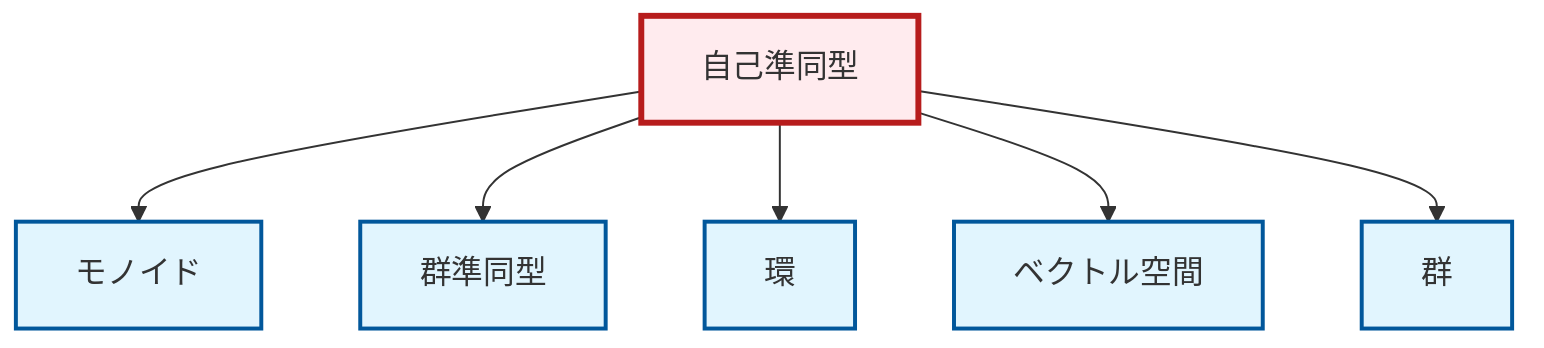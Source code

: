 graph TD
    classDef definition fill:#e1f5fe,stroke:#01579b,stroke-width:2px
    classDef theorem fill:#f3e5f5,stroke:#4a148c,stroke-width:2px
    classDef axiom fill:#fff3e0,stroke:#e65100,stroke-width:2px
    classDef example fill:#e8f5e9,stroke:#1b5e20,stroke-width:2px
    classDef current fill:#ffebee,stroke:#b71c1c,stroke-width:3px
    def-group["群"]:::definition
    def-endomorphism["自己準同型"]:::definition
    def-homomorphism["群準同型"]:::definition
    def-vector-space["ベクトル空間"]:::definition
    def-ring["環"]:::definition
    def-monoid["モノイド"]:::definition
    def-endomorphism --> def-monoid
    def-endomorphism --> def-homomorphism
    def-endomorphism --> def-ring
    def-endomorphism --> def-vector-space
    def-endomorphism --> def-group
    class def-endomorphism current